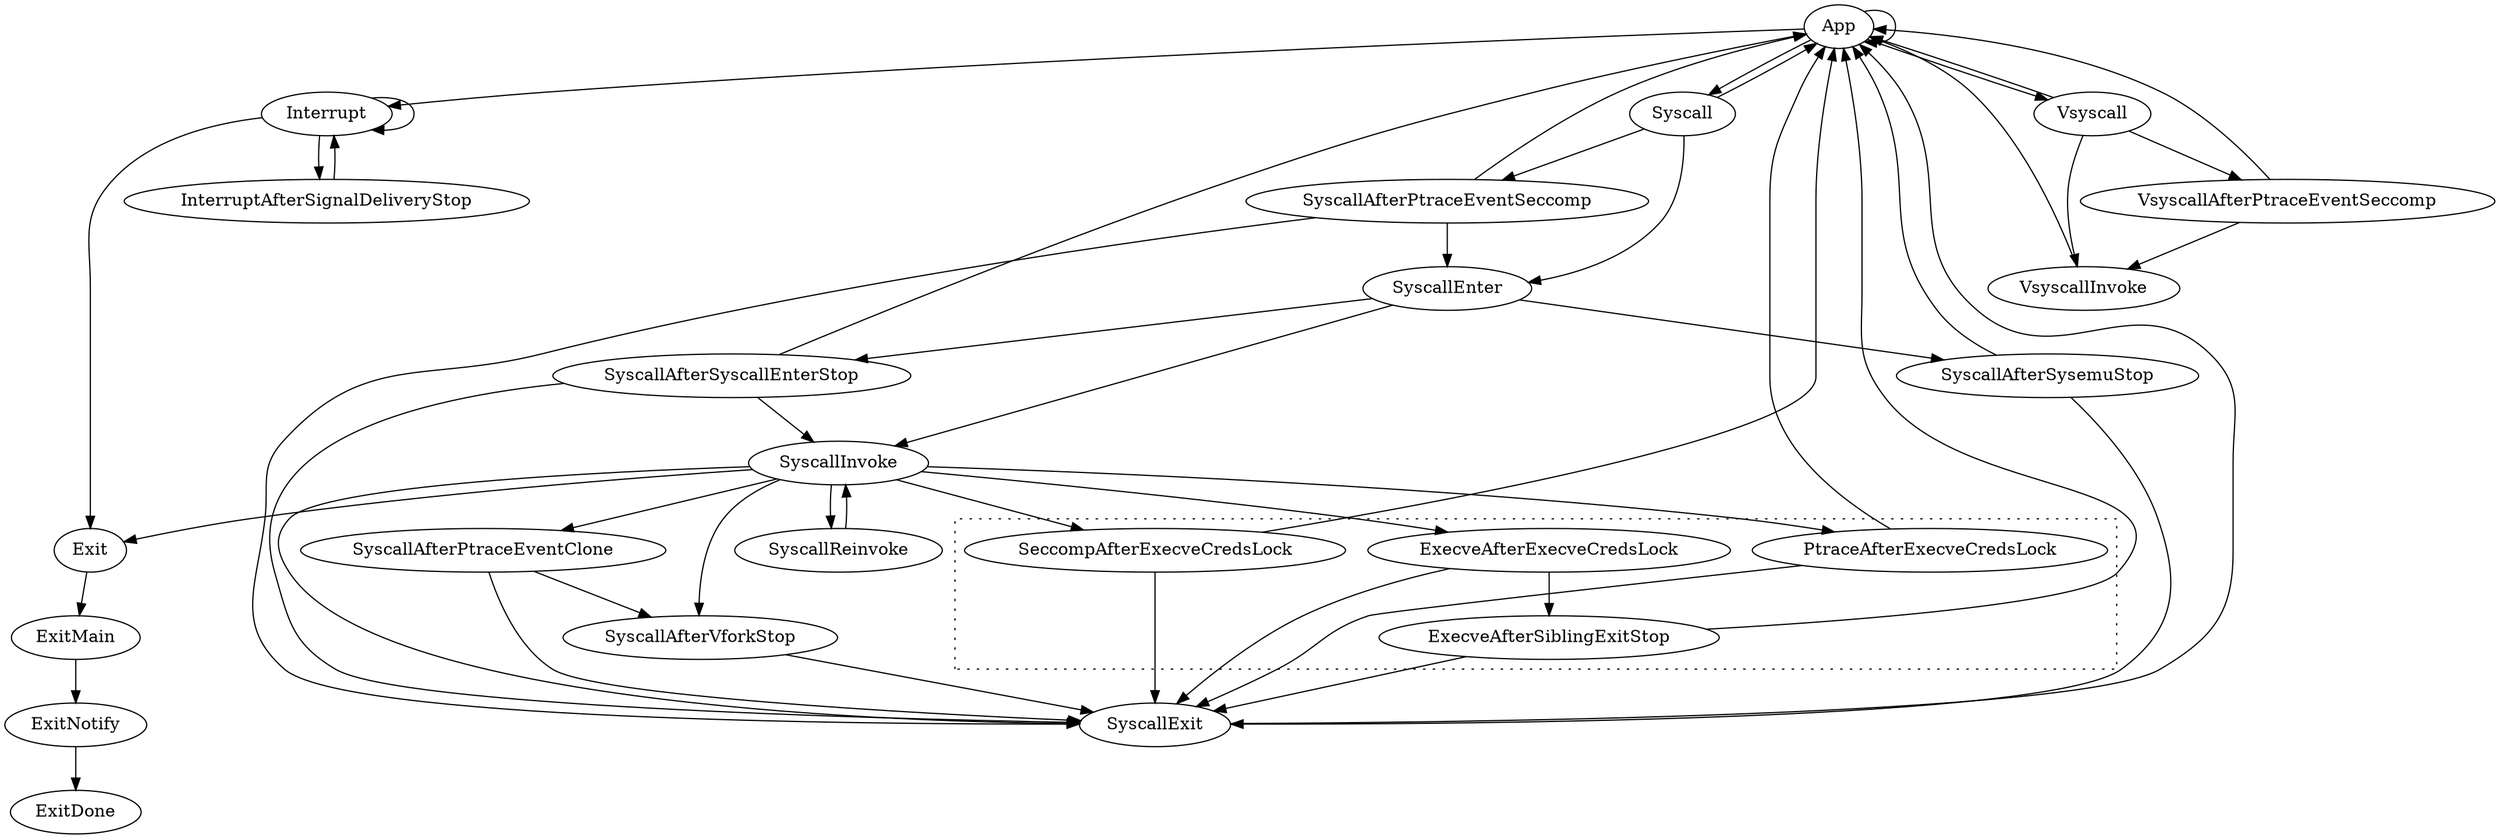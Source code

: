 digraph {
  subgraph {
    App;
  }
  subgraph {
    Interrupt;
    InterruptAfterSignalDeliveryStop;
  }
  subgraph {
    Syscall;
    SyscallAfterPtraceEventSeccomp;
    SyscallEnter;
    SyscallAfterSyscallEnterStop;
    SyscallAfterSysemuStop;
    SyscallInvoke;
    SyscallAfterPtraceEventClone;
    SyscallAfterVforkStop;
    SyscallReinvoke;
    SyscallExit;
    subgraph cluster_execve_and_its_creds_mutex {
      style = dotted;
      // execve itself
      ExecveAfterExecveCredsLock; // creds mutex acquired
      ExecveAfterSiblingExitStop; // siblings have all exited
      // others
      PtraceAfterExecveCredsLock;
      SeccompAfterExecveCredsLock;
    }
  }
  subgraph {
    Vsyscall;
    VsyscallAfterPtraceEventSeccomp;
    VsyscallInvoke;
  }
  subgraph {
    Exit;
    ExitMain; // leave thread group, release resources, reparent children, kill PID namespace and wait if TGID 1
    ExitNotify; // signal parent/tracer, become waitable
    ExitDone; // represented by t.runState == nil
  }

  // Task exit
  Exit -> ExitMain;
  ExitMain -> ExitNotify;
  ExitNotify -> ExitDone;

  // Execution of untrusted application code
  App -> App;

  // Interrupts (usually signal delivery)
  App -> Interrupt;
  Interrupt -> Interrupt; // if other interrupt conditions may still apply
  Interrupt -> Exit; // if killed

  // Syscalls
  App -> Syscall;
  Syscall -> SyscallEnter;
  SyscallEnter -> SyscallInvoke;
  SyscallInvoke -> SyscallExit;
  SyscallExit -> App;

  // exit, exit_group
  SyscallInvoke -> Exit;

  // execve
  SyscallInvoke -> ExecveAfterExecveCredsLock;
  ExecveAfterExecveCredsLock -> ExecveAfterSiblingExitStop;
  ExecveAfterExecveCredsLock -> SyscallExit;
  ExecveAfterSiblingExitStop -> SyscallExit;
  ExecveAfterSiblingExitStop -> App; // fatal signal pending

  // Other syscalls that serialize with execve for correct creds computation.
  // 1) ptrace (only for PTRACE_ATTACH and PTRACE_SEIZE)
  SyscallInvoke -> PtraceAfterExecveCredsLock;
  PtraceAfterExecveCredsLock -> SyscallExit;
  PtraceAfterExecveCredsLock -> App;
  // 2) seccomp (only SECCOMP_FILTER_FLAG_TSYNC)
  SyscallInvoke -> SeccompAfterExecveCredsLock;
  SeccompAfterExecveCredsLock -> SyscallExit;
  SeccompAfterExecveCredsLock -> App;

  // vfork
  SyscallInvoke -> SyscallAfterVforkStop;
  SyscallAfterVforkStop -> SyscallExit;

  // Vsyscalls
  App -> Vsyscall;
  Vsyscall -> VsyscallInvoke;
  Vsyscall -> App; // fault while reading return address from stack
  VsyscallInvoke -> App;

  // ptrace-specific branches
  Interrupt -> InterruptAfterSignalDeliveryStop;
  InterruptAfterSignalDeliveryStop -> Interrupt;
  SyscallEnter -> SyscallAfterSyscallEnterStop;
  SyscallAfterSyscallEnterStop -> SyscallInvoke;
  SyscallAfterSyscallEnterStop -> SyscallExit; // skipped by tracer
  SyscallAfterSyscallEnterStop -> App; // fatal signal pending
  SyscallEnter -> SyscallAfterSysemuStop;
  SyscallAfterSysemuStop -> SyscallExit;
  SyscallAfterSysemuStop -> App; // fatal signal pending
  SyscallInvoke -> SyscallAfterPtraceEventClone;
  SyscallAfterPtraceEventClone -> SyscallExit;
  SyscallAfterPtraceEventClone -> SyscallAfterVforkStop;

  // seccomp
  Syscall -> App; // SECCOMP_RET_TRAP, SECCOMP_RET_ERRNO, SECCOMP_RET_KILL, SECCOMP_RET_TRACE without tracer
  Syscall -> SyscallAfterPtraceEventSeccomp; // SECCOMP_RET_TRACE
  SyscallAfterPtraceEventSeccomp -> SyscallEnter;
  SyscallAfterPtraceEventSeccomp -> SyscallExit; // skipped by tracer
  SyscallAfterPtraceEventSeccomp -> App; // fatal signal pending
  Vsyscall -> VsyscallAfterPtraceEventSeccomp;
  VsyscallAfterPtraceEventSeccomp -> VsyscallInvoke;
  VsyscallAfterPtraceEventSeccomp -> App;

  // Autosave
  SyscallInvoke -> SyscallReinvoke;
  SyscallReinvoke -> SyscallInvoke;
}
